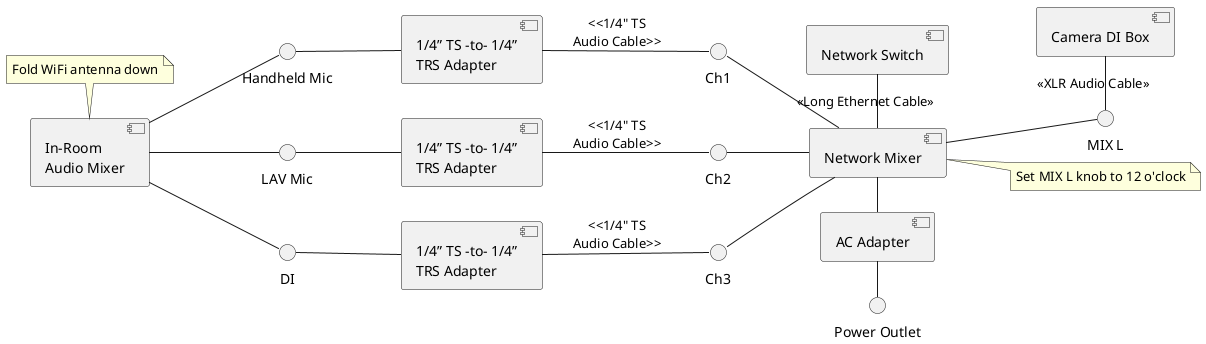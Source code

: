 @startuml
left to right direction
skinparam packageStyle rectangle
[Network Mixer] as NM
[AC Adapter] as AC
[Network Switch] as NS
[Camera DI Box] as DIBox
[1/4” TS -to- 1/4”\nTRS Adapter] as adapter1
[1/4” TS -to- 1/4”\nTRS Adapter] as adapter2
[1/4” TS -to- 1/4”\nTRS Adapter] as adapter3
[In-Room\nAudio Mixer] as mixer
interface "MIX L" as MIXL
interface Ch1
interface Ch2
interface Ch3
interface "Handheld Mic" as handheld
interface "LAV Mic" as LAV
interface "DI"
interface "Power Outlet" as PO

note top of mixer: Fold WiFi antenna down
mixer -- handheld
mixer -- LAV
mixer -- DI
handheld -- adapter1
LAV -- adapter2
DI -- adapter3
adapter1 -- Ch1: <<1/4" TS\nAudio Cable>>
adapter2 -- Ch2: <<1/4" TS\nAudio Cable>>
adapter3 -- Ch3: <<1/4" TS\nAudio Cable>>
Ch1 -- NM
Ch2 -- NM
Ch3 -- NM
DIBox - MIXL: <<XLR Audio Cable>>
NM -- MIXL
NS - NM: <<Long Ethernet Cable>>
NM - AC
note right of NM: Set MIX L knob to 12 o'clock
AC - PO
@enduml
